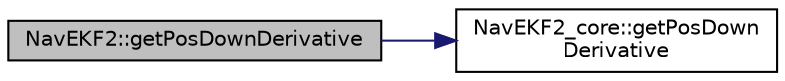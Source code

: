digraph "NavEKF2::getPosDownDerivative"
{
 // INTERACTIVE_SVG=YES
  edge [fontname="Helvetica",fontsize="10",labelfontname="Helvetica",labelfontsize="10"];
  node [fontname="Helvetica",fontsize="10",shape=record];
  rankdir="LR";
  Node1 [label="NavEKF2::getPosDownDerivative",height=0.2,width=0.4,color="black", fillcolor="grey75", style="filled", fontcolor="black"];
  Node1 -> Node2 [color="midnightblue",fontsize="10",style="solid",fontname="Helvetica"];
  Node2 [label="NavEKF2_core::getPosDown\lDerivative",height=0.2,width=0.4,color="black", fillcolor="white", style="filled",URL="$classNavEKF2__core.html#aa2093d9d827476ef1c54ae85d5baa72e"];
}
